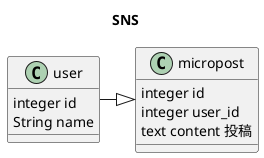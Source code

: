 @startuml
title SNS
class user {    
    integer id
    String name
}

user -|> micropost

class micropost {
    integer id
    integer user_id
    text content 投稿
}
@enduml